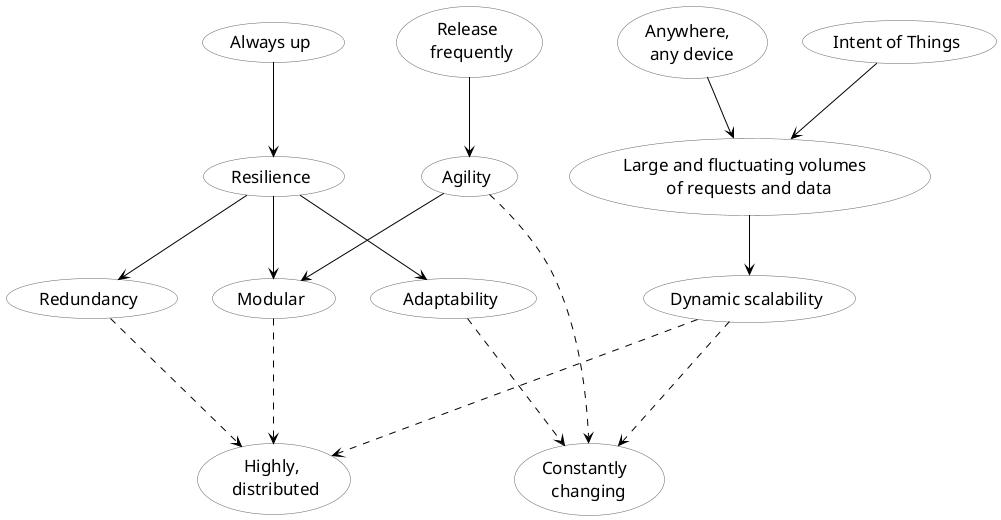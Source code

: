 @startuml

skinparam usecase {
	ArrowColor black

	borderColor #566573
	backgroundColor #00000
	fontName Calibri
	fontSize 17
	fontColor black
}

(Always up) as Comp1
(Resilience) as Comp11
(Redundancy) as Comp111
(Adaptability) as Comp112
(Modular) as Comp113
(Release \n frequently) as Comp2
(Agility) as Comp21

Comp1 --> Comp11
Comp11 --> Comp111
Comp11 --> Comp112
Comp11 --> Comp113

Comp2 --> Comp21
Comp21 --> Comp113

(Anywhere, \n any device) as Comp02
(Intent of Things) as Comp03
(Large and fluctuating volumes \n of requests and data) as Comp04
(Dynamic scalability) as Comp05

Comp02 --> Comp04
Comp03 --> Comp04
Comp04 --> Comp05

(Highly, \n distributed) as CompL31
(Constantly \n changing) as CompL32

Comp111 ...> CompL31
Comp113 ...> CompL31
Comp05 ...> CompL31

Comp112 ...> CompL32
Comp21 ...> CompL32
Comp05 ...> CompL32

'/ Figure based om SOURCE:DAVIS, CORNELIA (2019). Cloud Native Patterns - DESIGNING CHANGE-TOLERANT SOFTWARE. Shelter Island, NY: Manning Publications Co., p.12'/
@enduml
----